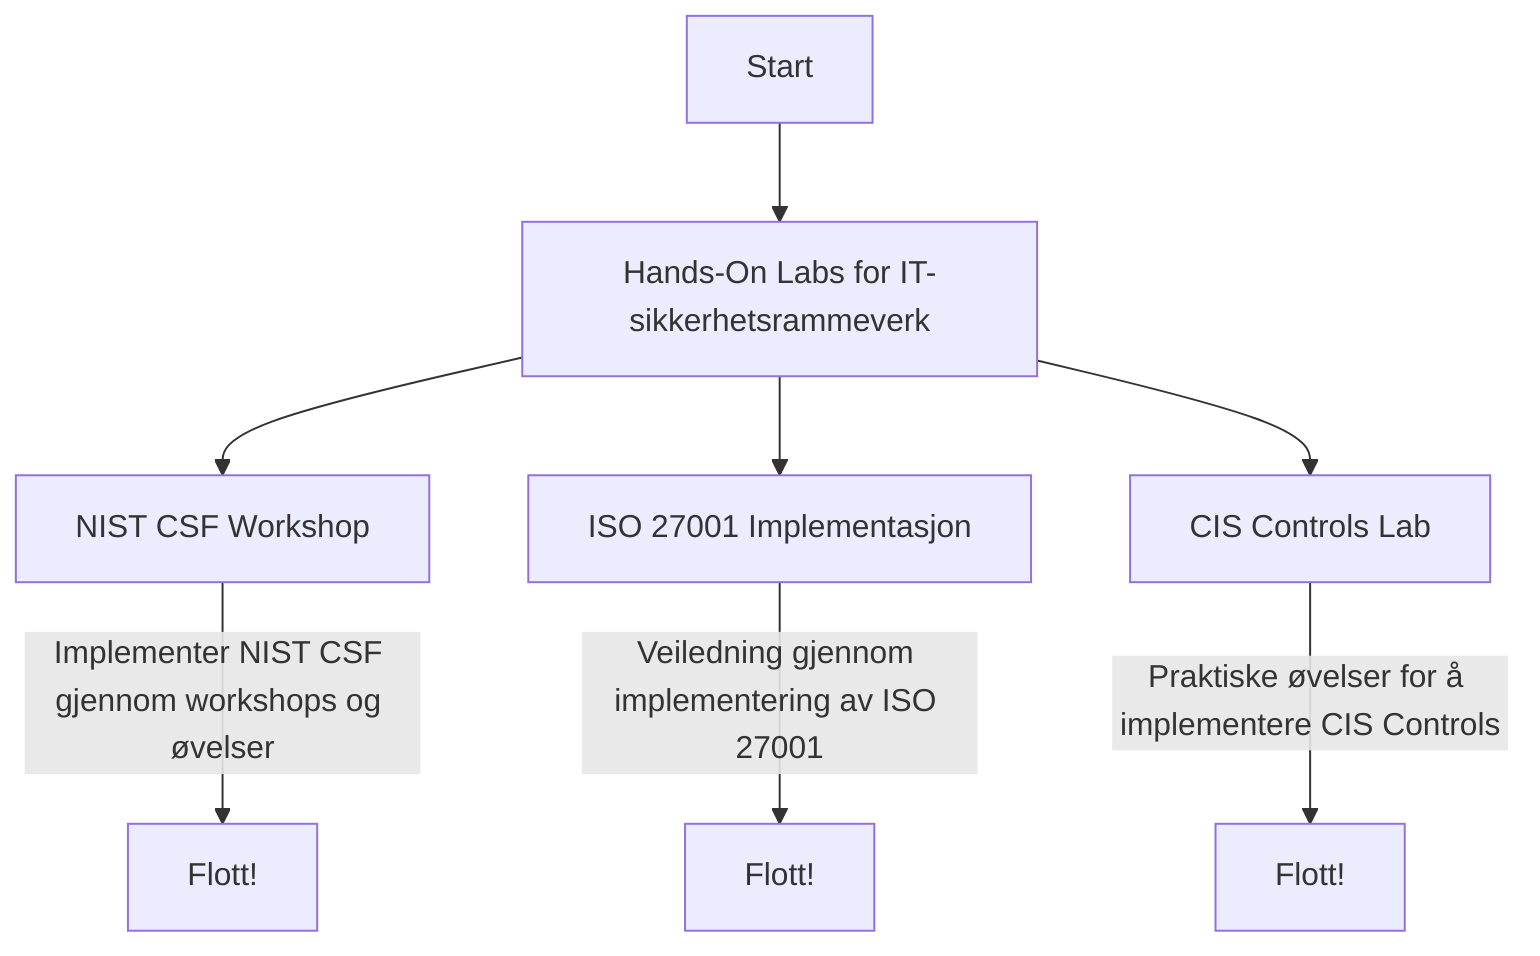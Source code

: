 flowchart TD
    Start --> A[Hands-On Labs for IT-sikkerhetsrammeverk]
    
    A --> B[NIST CSF Workshop]
    B -->|Implementer NIST CSF gjennom workshops og øvelser| B1[Flott!]

    A --> C[ISO 27001 Implementasjon]
    C -->|Veiledning gjennom implementering av ISO 27001| C1[Flott!]
    
    A --> D[CIS Controls Lab]
    D -->|Praktiske øvelser for å implementere CIS Controls| D1[Flott!]
